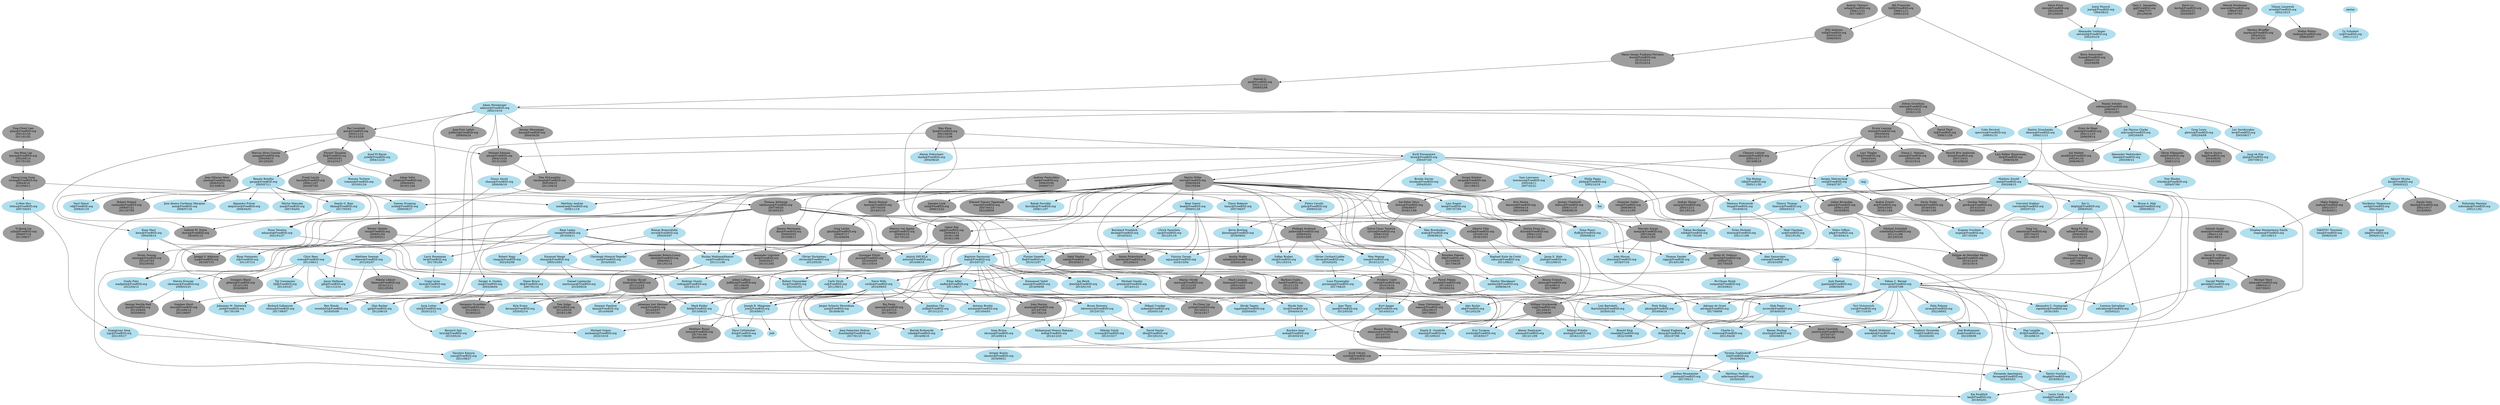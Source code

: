 
# This file is meant to list all FreeBSD ports committers and describe the
# mentor-mentee relationships between them.
# The graphical output can be generated from this file with the following
# command:
# $ dot -T png -o file.png committers-ports.dot
#
# The dot binary is part of the graphics/graphviz port.

digraph ports {

# Node definitions follow this example:
#
#   foo [label="Foo Bar\nfoo@FreeBSD.org\n????/??/??"]
#
# ????/??/?? is the date when the commit bit was obtained, usually the one you
# can find in git logs for the access file in the internal/admin branch.
# Use YYYY/MM/DD format.
#
# For returned commit bits, the node definition will follow this example:
#
#   foo [label="Foo Bar\nfoo@FreeBSD.org\n????/??/??\n????/??/??"]
#
# The first date is the same as for an active committer, the second date is
# the date when the commit bit has been returned. Again, check git logs.

node [color=grey62, style=filled, bgcolor=black];

# Alumni go here.. Try to keep things sorted.

ache [label="Andrey Chernov\nache@FreeBSD.org\n1994/11/15\n2017/08/17"]
ahze [label="Michael Johnson\nahze@FreeBSD.org\n2004/10/29\n2013/12/02"]
alexbl [label="Alexander Botero-Lowry\nalexbl@FreeBSD.org\n2006/09/11\n2011/01/14"]
alonso [label="Alonso Schaich\nalonso@FreeBSD.org\n2014/08/14\n2017/08/07"]
anray [label="Andrey Slusar\nanray@FreeBSD.org\n2005/12/11\n2011/01/14"]
araujo [label="Marcelo Araujo\naraujo@FreeBSD.org\n2007/04/26\n2020/11/03"]
asami [label="Satoshi Asami\nasami@FreeBSD.org\n1994/11/18\n2001/09/11"]
ashafer [label="Austin Shafer\nashafer@FreeBSD.org\n2025/01/26"]
avilla [label="Alberto Villa\navilla@FreeBSD.org\n2010/01/24\n2018/10/01"]
avl [label="Alexander Logvinov\navl@FreeBSD.org\n2009/05/27\n2013/12/02"]
az [label="Andrej Zverev\naz@FreeBSD.org\n2005/10/03\n2019/11/04"]
bar [label="Barbara Guida\nbar@FreeBSD.org\n2012/11/25\n2022/12/05"]
beech [label="Beech Rintoul\nbeech@FreeBSD.org\n2007/05/30\n2014/01/10"]
bf [label="Brendan Fabeny\nbf@FreeBSD.org\n2010/06/02\n2017/04/29"]
billf [label="Bill Fumerola\nbillf@FreeBSD.org\n1998/11/11\n2006/12/14"]
brix [label="Henrik Brix Andersen\nbrix@FreeBSD.org\n2007/10/31\n2015/08/26"]
bsam [label="Boris Samorodov\nbsam@FreeBSD.org\n2006/07/20\n2022/06/06"]
chinsan [label="Chinsan Huang\nchinsan@FreeBSD.org\n2007/06/12\n2013/08/17"]
clement [label="Clement Laforet\nclement@FreeBSD.org\n2003/12/17\n2013/08/18"]
clsung [label="Cheng-Lung Sung\nclsung@FreeBSD.org\n2004/8/18\n2015/06/11"]
culot [label="Frederic Culot\nculot@FreeBSD.org\n2010/10/16\n2021/09/06"]
daichi [label="Daichi Goto\ndaichi@FreeBSD.org\n2002/10/17\n2018/06/01"]
dhn [label="Dennis Herrmann\ndhn@FreeBSD.org\n2009/03/03\n2015/06/11"]
dryice [label="Dryice Dong Liu\ndryice@FreeBSD.org\n2006/12/25\n2018/11/06"]
dteske [label="Devin Teske\ndteske@FreeBSD.org\n2018/03/01\n2019/11/05"]
dutra [label="Gabriel M. Dutra\ndutra@FreeBSD.org\n2024/01/12"]
edwin [label="Edwin Groothuis\nedwin@FreeBSD.org\n2002/10/22\n2016/11/16"]
eik [label="Oliver Eikemeier\neik@FreeBSD.org\n2003/11/12\n2006/12/14"]
erwin [label="Erwin Lansing\nerwin@FreeBSD.org\n2003/06/04\n2016/10/12"]
fjoe [label="Max Khon\nfjoe@FreeBSD.org\n2001/08/06\n2021/12/06"]
flz [label="Florent Thoumie\nflz@FreeBSD.org\n2005/03/01\n2014/10/17"]
gabor [label="Gabor Kovesdan\ngabor@FreeBSD.org\n2006/12/05\n2019/09/02"]
gblach [label="Grzegorz Blach\ngblach@FreeBSD.org\n2012/11/03\n2020/08/03"]
gj [label="Gary L. Jennejohn\ngj@FreeBSD.org\n1994/??/??\n2012/04/20"]
glarkin [label="Greg Larkin\nglarkin@FreeBSD.org\n2008/07/17\n2014/06/04"]
gnn [label="George Neville-Neil\ngnn@FreeBSD.org\n2013/09/04\n2020/06/02"]
gordon [label="Gordon Tetlow\ngordon@FreeBSD.org\n2014/10/14\n2019/04/08"]
hq [label="Herve Quiroz\nhq@FreeBSD.org\n2004/08/05\n2014/03/02"]
ijliao [label="Ying-Chieh Liao\nijliao@FreeBSD.org\n2001/01/20\n2011/01/02"]
itetcu [label="Ion-Mihai Tetcu\nitetcu@FreeBSD.org\n2006/06/07\n2018/11/06"]
jacula [label="Giuseppe Pilichi\njacula@FreeBSD.org\n2010/04/05\n2011/10/14"]
jadawin [label="Philippe Audeoud\njadawin@FreeBSD.org\n2008/03/02\n2020/10/05"]
jlaffaye [label="Julien Laffaye\njlaffaye@FreeBSD.org\n2011/06/06\n2021/06/07"]
jmallett [label="Juli Mallett\njmallett@FreeBSD.org\n2003/01/16\n2006/08/10"]
jmelo [label="Jean Milanez Melo\njmelo@FreeBSD.org\n2006/03/31\n2013/08/18"]
johans [label="Johan Selst\njohans@FreeBSD.org\n2006/04/01\n2019/11/04"]
jsa [label="Joseph S. Atkinson\njsa@FreeBSD.org\n2010/07/15"]
junovitch [label="Jason Unovitch\njunovitch@FreeBSD.org\n2015/07/27\n2018/01/04"]
jylefort [label="Jean-Yves Lefort\njylefort@FreeBSD.org\n2008/04/24"]
kevlo [label="Kevin Lo\nkevlo@FreeBSD.org\n2003/02/21\n2020/09/07"]
kmoore [label="Kris Moore\nkmoore@FreeBSD.org\n2009/04/14\n2021/05/04"]
koitsu [label="Jeremy Chadwick\nkoitsu@FreeBSD.org\n2006/11/10\n2008/08/18"]
koobs [label="Kubilay Kocak\nkoobs@FreeBSD.org\n2012/12/24\n2022/03/07"]
laszlof [label="Frank Laszlo\nlaszlof@FreeBSD.org\n2006/11/07\n2010/07/05"]
lbr [label="Lars Balker Rasmussen\nlbr@FreeBSD.org\n2006/04/30"]
leeym [label="Yen-Ming Lee\nleeym@FreeBSD.org\n2002/08/14\n2017/01/02"]
lifanov [label="Nikolai Lifanov\nlifanov@FreeBSD.org\n2016/12/11\n2021/05/04"]
linimon [label="Mark Linimon\nlinimon@FreeBSD.org\n2003/10/23\n2022/05/05"]
lioux [label="Mario Sergio Fujikawa Ferriera\nlioux@FreeBSD.org\n2015/10/14\n2015/10/14"]
lippe [label="Felippe de Meirelles Motta\nlippe@FreeBSD.org\n2015/14/10\n2015/10/14"]
lth [label="Lars Thegler\nlth@FreeBSD.org\n2004/05/04\n2018/10/07"]
lx [label="David Thiel\nlx@FreeBSD.org\n2006/11/29"]
maho [label="Maho Nakata\nmaho@FreeBSD.org\n2002/10/17\n2018/03/11"]
marcel [label="Marcel Moolenaar\nmarcel@FreeBSD.org\n1999/07/03\n2007/07/01"]
marino [label="John Marino\nmarino@FreeBSD.org\n2013/07/04\n2017/02/10"]
marius [label="Marius Strobl\nmarius@FreeBSD.org\n2012/12/29\n2023/02/07"]
markus [label="Markus Brueffer\nmarkus@FreeBSD.org\n2004/02/21\n2011/07/05"]
mezz [label="Jeremy Messenger\nmezz@FreeBSD.org\n2004/04/30"]
mharo [label="Michael Haro\nmharo@FreeBSD.org\n1999/04/13\n2007/09/01"]
miwi [label="Martin Wilke\nmiwi@FreeBSD.org\n2006/06/04\n2021/05/04"]
mnag [label="Marcus Alves Grando\nmnag@FreeBSD.org\n2005/09/15\n2012/02/01"]
mva [label="Marcus von Appen\nmva@FreeBSD.org\n2009/02/16\n2017/01/22"]
nemoliu [label="Tong Liu\nnemoliu@FreeBSD.org\n2007/04/25\n2011/09/15"]
nemysis [label="Rusmir Dusko\nnemysis@FreeBSD.org\n2013/07/31\n2018/09/03"]
nox [label="Juergen Lock\nnox@FreeBSD.org\n2006/12/22"]
obrien [label="David E. O'Brien\nobrien@FreeBSD.org\n1996/10/29\n2015/06/11"]
pat [label="Patrick Li\npat@FreeBSD.org\n2001/11/14\n2008/02/08"]
pav [label="Pav Lucistnik\npav@FreeBSD.org\n2003/11/12\n2013/12/20"]
pawel [label="Pawel Pekala\npawel@FreeBSD.org\n2011/03/11\n2018/02/24"]
pclin [label="Po-Chien Lin\npclin@FreeBSD.org\n2013/02/11\n2014/10/17"]
pgj [label="Gabor Pali\npgj@FreeBSD.org\n2009/04/12\n2018/11/06\n2018/11/06"]
pgollucci [label="Philip M. Gollucci\npgollucci@FreeBSD.org\n2008/07/21\n2017/03/29"]
rafan [label="Rong-En Fan\nrafan@FreeBSD.org\n2006/06/23\n2015/01/21"]
rezny [label="Matthew Rezny\nrezny@FreeBSD.org\n2017/01/09\n2019/02/04"]
rnoland [label="Robert Noland\nrnoland@FreeBSD.org\n2008/07/21\n2011/07/05"]
rpaulo [label="Rui Paulo\nrpaulo@FreeBSD.org\n2014/07/15\n2017/08/20"]
sahil [label="Sahil Tandon\nsahil@FreeBSD.org\n2010/04/11"]
sat [label="Andrew Pantyukhin\nsat@FreeBSD.org\n2006/05/06\n2009/07/17"]
scheidell [label="Michael Scheidell\nscheidell@FreeBSD.org\n2011/11/06\n2013/03/19"]
seanc [label="Sean Chittenden\nseanc@FreeBSD.org\n2002/08/15\n2007/09/01"]
sergei [label="Sergei Kolobov\nsergei@FreeBSD.org\n2003/10/21\n2011/09/15"]
shurd [label="Stephen Hurd\nshurd@FreeBSD.org\n2014/06/14\n2021/06/07"]
simon [label="Simon L. Nielsen\nsimon@FreeBSD.org\n2005/01/08\n2015/10/14"]
sobomax [label="Maxim Sobolev\nsobomax@FreeBSD.org\n2000/05/17\n2018/12/03"]
sperber [label="Armin Pirkovitsch\nsperber@FreeBSD.org\n2012/04/15"]
stas [label="Stanislav Sedov\nstas@FreeBSD.org\n2006/09/18\n2011/11/05"]
stefan [label="Stefan Walter\nstefan@FreeBSD.org\n2006/05/07"]
steve [label="Steve Price\nsteve@FreeBSD.org\n2003/02/06\n2012/04/03"]
sylvio [label="Sylvio Cesar Teixeira\nsylvio@FreeBSD.org\n2009/10/29\n2014/10/17"]
tabthorpe [label="Thomas Abthorpe\ntabthorpe@FreeBSD.org\n2007/08/20\n2018/02/23"]
tj [label="Tom Judge\ntj@FreeBSD.org\n2012/05/28\n2018/11/06"]
tmclaugh [label="Tom McLaughlin\ntmclaugh@FreeBSD.org\n2005/09/15\n2011/04/16"]
trasz [label="Edward Tomasz Napierala\ntrasz@FreeBSD.org\n2007/04/12\n2022/06/06"]
uzsolt [label="Zsolt Udvari\nuzsolt@FreeBSD.org\n2024/01/12"]
vg [label="Veniamin Gvozdikov\nvg@FreeBSD.org\n2013/06/11\n2018/02/23"]
wg [label="William Grzybowski\nwg@FreeBSD.org\n2013/04/01\n2022/06/06"]
will [label="Will Andrews\nwill@FreeBSD.org\n2000/03/20\n2006/09/01"]
wxs [label="Wesley Shields\nwxs@FreeBSD.org\n2008/01/03\n2018/03/11"]
xmj [label="Johannes Jost Meixner\nxmj@FreeBSD.org\n2014/04/07\n2015/07/01"]
yzlin [label="Yi-Jheng Lin\nyzlin@FreeBSD.org\n2009/07/19\n2013/08/17"]
zeising [label="Niclas Zeising\nzeising@FreeBSD.org\n2012/07/03\n2022/05/02"]
znerd [label="Ernst de Haan\nznerd@FreeBSD.org\n2001/11/15\n2006/09/14"]

node [color=lightblue2, style=filled, bgcolor=black];

# Current ports committers go here. Try to keep things sorted.

"0mp" [label="Mateusz Piotrowski\n0mp@FreeBSD.org\n2018/06/16"]
acm [label="Jose Alonso Cardenas Marquez\nacm@FreeBSD.org\n2006/07/18"]
adamw [label="Adam Weinberger\nadamw@FreeBSD.org\n2002/10/16"]
adridg [label="Adriaan de Groot\nadridg@FreeBSD.org\n2017/09/08"]
ak [label="Alex Kozlov\nak@FreeBSD.org\n2012/02/29"]
ale [label="Alex Dupre\nale@FreeBSD.org\n2004/01/12"]
alepulver [label="Alejandro Pulver\nalepulver@FreeBSD.org\n2006/04/01"]
alexey [label="Alexey Degtyarev\nalexey@FreeBSD.org\n2013/11/09"]
amdmi3 [label="Dmitry Marakasov\namdmi3@FreeBSD.org\n2008/06/19"]
antoine [label="Antoine Brodin\nantoine@FreeBSD.org\n2013/04/03"]
arrowd [label="Gleb Popov\narrowd@FreeBSD.org\n2018/05/18"]
arved [label="Tilman Linneweh\narved@FreeBSD.org\n2002/10/15"]
ashish [label="Ashish SHUKLA\nashish@FreeBSD.org\n2010/06/10"]
bapt [label="Baptiste Daroussin\nbapt@FreeBSD.org\n2010/07/27"]
bdrewery [label="Bryan Drewery\nbdrewery@FreeBSD.org\n2012/07/31"]
beat [label="Beat Gaetzi\nbeat@FreeBSD.org\n2009/01/28"]
bland [label="Alexander Nedotsukov\nbland@FreeBSD.org\n2003/08/14"]
bmah [label="Bruce A. Mah\nbmah@FreeBSD.org\n2000/08/23"]
bofh [label="Muhammad Moinur Rahman\nbofh@FreeBSD.org\n2014/12/23"]
brnrd [label="Bernard Spil\nbrnrd@FreeBSD.org\n2015/05/24"]
brooks [label="Brooks Davies\nbrooks@FreeBSD.org\n2004/05/03"]
cmt [label="Christoph Moench-Tegeder\ncmt@FreeBSD.org\n2016/03/01"]
cperciva [label="Colin Percival\ncperciva@FreeBSD.org\n2006/01/31"]
crees [label="Chris Rees\ncrees@FreeBSD.org\n2011/06/11"]
cs [label="Carlo Strub\ncs@FreeBSD.org\n2011/09/13"]
cy [label="Cy Schubert\ncy@FreeBSD.org\n2001/11/13"]
danfe [label="Alexey Dokuchaev\ndanfe@FreeBSD.org\n2004/08/20"]
danilo [label="Danilo E. Gondolfo\ndanilo@FreeBSD.org\n2013/09/23"]
db [label="Diane Bruce\ndb@FreeBSD.org\n2007/01/18"]
dbaio [label="Danilo G. Baio\ndbaio@FreeBSD.org\n2017/05/03"]
dbn [label="David Naylor\ndbn@FreeBSD.org\n2013/01/14"]
dch [label="Dave Cottlehuber\ndch@FreeBSD.org\n2017/09/09"]
decke [label="Bernhard Froehlich\ndecke@FreeBSD.org\n2010/03/21"]
delphij [label="Xin Li\ndelphij@FreeBSD.org\n2006/05/01"]
demon [label="Dmitry Sivachenko\ndemon@FreeBSD.org\n2000/11/13"]
diizzy [label="Daniel Engberg\ndiizzy@FreeBSD.org\n2021/07/06"]
dmgk [label="Dmitri Goutnik\ndmgk@FreeBSD.org\n2019/09/15"]
driesm [label="Dries Michiels\ndriesm@FreeBSD.org\n2021/11/06"]
dumbbell [label="Jean-Sebastien Pedron\ndumbbell@FreeBSD.org\n2017/01/10"]
dvl [label="Dan Langille\ndvl@FreeBSD.org\n2014/08/10"]
eadler [label="Eitan Adler\neadler@FreeBSD.org\n2011/08/17"]
eduardo [label="Nuno Teixeira\neduardo@FreeBSD.org\n2021/01/27"]
egypcio [label="Vin&iacute;cius Zavam\negypcio@FreeBSD.org\n2018/10/04"]
ehaupt [label="Emanuel Haupt\nehaupt@FreeBSD.org\n2005/10/03"]
ericbsd [label="Eric Turgeon\nericbsd@FreeBSD.org\n2018/03/17"]
eugen [label="Eugene Grosbein\neugen@FreeBSD.org\n2017/03/04"]
farrokhi [label="Babak Farrokhi\nfarrokhi@FreeBSD.org\n2006/11/07"]
feld [label="Mark Felder\nfeld@FreeBSD.org\n2013/06/25"]
fernape [label="Fernando Apesteguia\nfernape@FreeBSD.org\n2018/03/03"]
flo [label="Florian Smeets\nflo@FreeBSD.org\n2010/12/07"]
fluffy [label="Dima Panov\nfluffy@FreeBSD.org\n2009/08/10"]
fuz [label="Robert Clausecker\nfuz@FreeBSD.org\n2023/02/02"]
gahr [label="Pietro Cerutti\ngahr@FreeBSD.org\n2008/02/20"]
garga [label="Renato Botelho\ngarga@FreeBSD.org\n2005/07/11"]
gerald [label="Gerald Pfeifer\ngerald@FreeBSD.org\n2002/04/03"]
gjb [label="Glen Barber\ngjb@FreeBSD.org\n2012/06/19"]
glewis [label="Greg Lewis\nglewis@FreeBSD.org\n2002/04/08"]
grembo [label="Michael Gmelin\ngrembo@FreeBSD.org\n2014/01/21"]
hrs [label="Hiroki Sato\nhrs@FreeBSD.org\n2004/04/10"]
jase [label="Jase Thew\njase@FreeBSD.org\n2012/05/30"]
jbeich [label="Jan Beich\njbeich@FreeBSD.org\n2015/01/19"]
jbo [label="Joel Bodenmann\njbo@FreeBSD.org\n2023/09/06"]
jgh [label="Jason Helfman\njgh@FreeBSD.org\n2011/12/16"]
jhale [label="Jason E. Hale\njhale@FreeBSD.org\n2012/09/10"]
jhixson [label="John Hixson\njhixson@FreeBSD.org\n2018/07/16"]
jkim [label="Jung-uk Kim\njkim@FreeBSD.org\n2007/09/12"]
jmd [label="Johannes M. Dieterich\njmd@FreeBSD.org\n2017/01/09"]
joerg [label="Joerg Wunsch\njoerg@FreeBSD.org\n1994/08/22"]
joneum [label="Jochen Neumeister\njoneum@FreeBSD.org\n2017/05/11"]
josef [label="Josef El-Rayes\njosef@FreeBSD.org\n2004/12/20"]
jpaetzel [label="Josh Paetzel\njpaetzel@FreeBSD.org\n2008/09/05"]
jrm [label="Joseph R. Mingrone\njrm@FreeBSD.org\n2016/09/17"]
jsm [label="Jesper Schmitz Mouridsen\njsm@FreeBSD.org\n2018/06/30"]
kai [label="Kai Knoblich\nkai@FreeBSD.org\n2019/02/01"]
kami [label="Dominic Fandrey\nkami@FreeBSD.org\n2014/09/09"]
kbowling [label="Kevin Bowling\nkbowling@FreeBSD.org\n2018/09/02"]
kevans [label="Kyle Evans\nkevans@FreeBSD.org\n2020/02/14"]
knu [label="Akinori Musha\nknu@FreeBSD.org\n2000/03/22"]
krion [label="Kirill Ponomarew\nkrion@FreeBSD.org\n2003/07/20"]
kwm [label="Koop Mast\nkwm@FreeBSD.org\n2004/09/14"]
lawrance [label="Sam Lawrance\nlawrance@FreeBSD.org\n2005/04/11\n2007/02/21"]
lbartoletti [label="Loïc Bartoletti\nlbartoletti@FreeBSD.org\n2020/01/02"]
lcook [label="Lewis Cook\nlcook@FreeBSD.org\n2021/01/21"]
ler [label="Larry Rosenman\nler@FreeBSD.org\n2017/01/09"]
leres [label="Craig Leres\nleres@FreeBSD.org\n2017/10/10"]
lev [label="Lev Serebryakov\nlev@FreeBSD.org\n2003/06/17"]
lme [label="Lars Engels\nlme@FreeBSD.org\n2007/07/09"]
lwhsu [label="Li-Wen Hsu\nlwhsu@FreeBSD.org\n2007/04/03"]
madpilot [label="Guido Falsi\nmadpilot@FreeBSD.org\n2012/04/12"]
makc [label="Max Brazhnikov\nmakc@FreeBSD.org\n2008/08/25"]
mandree [label="Matthias Andree\nmandree@FreeBSD.org\n2009/11/18"]
manu [label="Emmanuel Vadot\nmanu@FreeBSD.org\n2018/09/06"]
marcus [label="Joe Marcus Clarke\nmarcus@FreeBSD.org\n2002/04/05"]
martymac [label="Ganael Laplanche\nmartymac@FreeBSD.org\n2010/09/24"]
mat [label="Mathieu Arnold\nmat@FreeBSD.org\n2003/08/15"]
matthew [label="Matthew Seaman\nmatthew@FreeBSD.org\n2012/02/07"]
meta [label="Koichiro Iwao\nmeta@FreeBSD.org\n2018/03/19"]
mfechner [label="Matthias Fechner\nmfechner@FreeBSD.org\n2018/03/01"]
michaelo [label="Michael Osipov\nmichaelo@FreeBSD.org\n2023/10/16"]
mikael [label="Mikael Urankar\nmikael@FreeBSD.org\n2020/01/16"]
milki [label="Jonathan Chu\nmilki@FreeBSD.org\n2013/12/15"]
misha [label="Mikhail Pchelin\nmisha@FreeBSD.org\n2016/11/15"]
mm [label="Martin Matuska\nmm@FreeBSD.org\n2007/04/04"]
mmokhi [label="Mahdi Mokhtari\nmmokhi@FreeBSD.org\n2017/02/09"]
nc [label="Neel Chauhan\nnc@FreeBSD.org\n2021/01/02"]
netchild [label="Alexander Leidinger\nnetchild@FreeBSD.org\n2002/03/19"]
nobutaka [label="Nobutaka Mantani\nnobutaka@FreeBSD.org\n2001/11/02"]
nork [label="Norikatsu Shigemura\nnork@FreeBSD.org\n2002/04/01"]
novel [label="Roman Bogorodskiy\nnovel@FreeBSD.org\n2005/03/07"]
olivier [label="Olivier Cochard-Labbe\nolivier@FreeBSD.org\n2016/02/02"]
olivierd [label="Olivier Duchateau\nolivierd@FreeBSD.org\n2012/05/29"]
osa [label="Sergey A. Osokin\nosa@FreeBSD.org\n2003/06/04"]
otis [label="Juraj Lutter\notis@FreeBSD.org\n2020/12/12"]
pfg [label="Pedro Giffuni\npfg@FreeBSD.org\n2019/04/14"]
philip [label="Philip Paeps\nphilip@FreeBSD.org\n2005/10/19"]
pi [label="Kurt Jaeger\npi@FreeBSD.org\n2014/03/14"]
pizzamig [label="Luca Pizzamiglio\npizzamig@FreeBSD.org\n2017/08/25"]
pkubaj [label="Piotr Kubaj\npkubaj@FreeBSD.org\n2019/04/14"]
rakuco [label="Raphael Kubo da Costa\nrakuco@FreeBSD.org\n2011/08/22"]
rene [label="Rene Ladan\nrene@FreeBSD.org\n2010/04/11"]
rhurlin [label="Rainer Hurling\nrhurlin@FreeBSD.org\n2020/08/31"]
riggs [label="Thomas Zander\nriggs@FreeBSD.org\n2014/01/09"]
rigoletto [label="Alexandre C. Guimaraes\nrigoletto@FreeBSD.org\n2018/10/01"]
rm [label="Ruslan Makhmatkhanov\nrm@FreeBSD.org\n2011/11/06"]
rnagy [label="Robert Nagy\nrnagy@FreeBSD.org\n2023/02/08"]
robak [label="Bartek Rutkowski\nrobak@FreeBSD.org\n2014/06/10"]
rodrigo [label="Rodrigo Osorio\nrodrigo@FreeBSD.org\n2014/01/15"]
romain [label="Romain Tartiere\nromain@FreeBSD.org\n2010/01/24"]
ronald [label="Ronald Klop\nronald@FreeBSD.org\n2022/10/06"]
salvadore [label="Lorenzo Salvadore\nsalvadore@FreeBSD.org\n2020/02/21"]
samm [label="Alex Samorukov\nsamm@FreeBSD.org\n2019/10/09"]
sbruno [label="Sean Bruno\nsbruno@FreeBSD.org\n2014/09/14"]
sbz [label="Sofian Brabez\nsbz@FreeBSD.org\n2011/03/14"]
sem [label="Sergey Matveychuk\nsem@FreeBSD.org\n2004/07/07"]
shaun [label="Shaun Amott\nshaun@FreeBSD.org\n2006/06/19"]
skozlov [label="Sergey Kozlov\nskozlov@FreeBSD.org\n2018/09/21"]
skreuzer [label="Steven Kreuzer\nskreuzer@FreeBSD.org\n2009/03/25"]
stephen [label="Stephen Montgomery-Smith\nstephen@FreeBSD.org\n2011/06/13"]
sunpoet [label="Po-Chuan Hsieh\nsunpoet@FreeBSD.org\n2010/09/21"]
swills [label="Steve Wills\nswills@FreeBSD.org\n2010/09/03"]
tagattie [label="Hiroki Tagato\ntagattie@FreeBSD.org\n2020/04/01"]
tcberner [label="Tobias C. Berner\ntcberner@FreeBSD.org\n2016/07/06"]
tdb [label="Tim Bishop\ntdb@FreeBSD.org\n2005/11/30"]
thierry [label="Thierry Thomas\nthierry@FreeBSD.org\n2004/03/15"]
tijl [label="Tijl Coosemans\ntijl@FreeBSD.org\n2013/03/27"]
timur [label="Timur Bakeyev\ntimur@FreeBSD.org\n2007/06/07"]
tobik [label="Tobias Kortkamp\ntobik@FreeBSD.org\n2017/02/08"]
tota [label="TAKATSU Tomonari\ntota@FreeBSD.org\n2009/03/30"]
trhodes [label="Tom Rhodes\ntrhodes@FreeBSD.org\n2004/07/06"]
trociny [label="Mikolaj Golub\ntrociny@FreeBSD.org\n2013/10/17"]
tz [label="Torsten Zuehlsdorff\ntz@FreeBSD.org\n2016/06/04"]
ultima [label="Richard Gallamore\nultima@FreeBSD.org\n2017/06/07"]
uqs [label="Ulrich Spoerlein\nuqs@FreeBSD.org\n2012/01/19"]
vd [label="Vasil Dimov\nvd@FreeBSD.org\n2006/01/19"]
vvd [label="Vladimir Druzenko\nvvd@FreeBSD.org\n2023/02/02"]
vishwin [label="Charlie Li\nvishwin@FreeBSD.org\n2021/04/29"]
vsevolod [label="Vsevolod Stakhov\nvsevolod@FreeBSD.org\n2005/07/22"]
wen [label="Wen Heping\nwen@FreeBSD.org\n2010/12/13"]
woodsb02 [label="Ben Woods\nwoodsb02@FreeBSD.org\n2016/05/09"]
xride [label="Soeren Straarup\nxride@FreeBSD.org\n2006/09/27"]
yasu [label="Yasuhiro Kimura\nyasu@FreeBSD.org\n2021/08/27"]
ygy [label="Guangyuan Yang\nygy@FreeBSD.org\n2021/05/17"]
yuri [label="Yuri Victorovich\nyuri@FreeBSD.org\n2017/10/30"]
zi [label="Ryan Steinmetz\nzi@FreeBSD.org\n2011/07/14"]
zirias [label="Felix Palmen\nzirias@FreeBSD.org\n2022/08/02"]

# Here are the mentor/mentee relationships.
# Group together all the mentees for a particular mentor.
# Keep the list sorted by mentor login.

"0mp" -> driesm
"0mp" -> nc

adamw -> ahze
adamw -> jylefort
adamw -> ler
adamw -> mezz
adamw -> pav
adamw -> vvd
adamw -> woodsb02

ade -> jpaetzel

ahze -> shaun
ahze -> tmclaugh

amdmi3 -> jrm
amdmi3 -> arrowd

antoine -> dumbbell

araujo -> dmgk
araujo -> egypcio
araujo -> jhixson
araujo -> lippe
araujo -> pclin
araujo -> pgollucci
araujo -> samm

arrowd -> diizzy
arrowd -> rhurlin
arrowd -> vishwin
arrowd -> vvd

arved -> markus
arved -> stefan

asami -> obrien

avilla -> jhale
avilla -> rakuco

az -> eugen

bdrewery -> dbn
bdrewery -> sbruno
bdrewery -> trociny

bapt -> bdrewery
bapt -> bofh
bapt -> dumbbell
bapt -> eadler
bapt -> ericbsd
bapt -> grembo
bapt -> jbeich
bapt -> jlaffaye
bapt -> kevans
bapt -> manu
bapt -> marius
bapt -> marino
bapt -> rodrigo
bapt -> rpaulo
bapt -> sbruno

beat -> decke
beat -> egypcio
beat -> marius
beat -> sperber
beat -> uqs

beech -> glarkin
beech -> mva

billf -> sobomax
billf -> will

bofh -> uzsolt

brooks -> kmoore

clement -> tdb
clement -> lawrance

clsung -> lwhsu
clsung -> tabthorpe

crees -> feld
crees -> gjb
crees -> jgh
crees -> madpilot
crees -> gblach
crees -> tijl

cs -> kami

culot -> danilo
culot -> jase
culot -> marino
culot -> pi
culot -> wg

db -> tj
db -> shurd

dbaio -> dutra
dbaio -> eduardo

decke -> sperber

delphij -> junovitch
delphij -> nemoliu
delphij -> rafan

demon -> mat

diizzy -> uzsolt

eadler -> ak
eadler -> antoine
eadler -> dbn
eadler -> bdrewery
eadler -> gjb
eadler -> milki
eadler -> tj
eadler -> vg

eduardo -> fuz

edwin -> cperciva
edwin -> erwin
edwin -> linimon
edwin -> lx

ehaupt -> db
ehaupt -> martymac
ehaupt -> tagattie

eik -> sem
eik -> trhodes

erwin -> brix
erwin -> clement
erwin -> gabor
erwin -> gordon
erwin -> lbr
erwin -> lth
erwin -> simon

feld -> brnrd
feld -> junovitch
feld -> mmokhi
feld -> rezny

fernape -> lcook

fjoe -> danfe
fjoe -> flo
fjoe -> krion
fjoe -> osa

flo -> bar
flo -> fuz
flo -> jase
flo -> jbeich
flo -> grembo

fluffy -> vishwin

flz -> garga
flz -> johans
flz -> laszlof
flz -> romain

jpaetzel -> misha
jpaetzel -> wg

gabor -> lippe
gabor -> pgj
gabor -> stephen
gabor -> scheidell

garga -> acm
garga -> alepulver
garga -> dbaio
garga -> dutra
garga -> eduardo
garga -> mandree
garga -> mm
garga -> rnoland
garga -> vd
garga -> wxs
garga -> xride

gerald -> salvadore

glarkin -> avl
glarkin -> cs
glarkin -> rm

glewis -> hq
glewis -> jkim

hrs -> meta

ijliao -> leeym

imp -> dteske

itetcu -> ak
itetcu -> araujo
itetcu -> dryice
itetcu -> sahil
itetcu -> sylvio

jadawin -> bapt
jadawin -> flo
jadawin -> olivier
jadawin -> pi
jadawin -> riggs
jadawin -> sbz
jadawin -> wen

joerg -> netchild

joneum -> kai

jrm -> dch
jrm -> jwb
jrm -> michaelo

junovitch -> tz

kbowling -> ashafer

kmoore -> jhixson

knu -> daichi
knu -> maho
knu -> nobutaka
knu -> nork

koobs -> brnrd
koobs -> kami
koobs -> kevans
koobs -> woodsb02
koobs -> xmj

krion -> "0mp"
krion -> brooks
krion -> kbowling
krion -> miwi
krion -> novel
krion -> philip
krion -> samm
krion -> sat
krion -> sem
krion -> sergei

kwm -> jsa
kwm -> rodrigo
kwm -> zeising

lawrance -> itetcu

lbartoletti -> diizzy

leeym -> clsung

ler -> leres

lifanov -> ultima

linimon -> hrs
linimon -> pkubaj

lioux -> pat

lme -> pizzamig
lme -> tobik

lwhsu -> ygy
lwhsu -> yzlin

maho -> stephen
maho -> tota

manu -> mikael

marcus -> ahze
marcus -> bland
marcus -> eik
marcus -> jmallett

marino -> bofh
marino -> robak

makc -> alonso
makc -> bf
makc -> jhale
makc -> rakuco

mat -> "0mp"
mat -> bmah
mat -> dteske
mat -> dvl
mat -> gordon
mat -> mmokhi
mat -> seanc
mat -> tcberner
mat -> thierry
mat -> tobik
mat -> woodsb02
mat -> rigoletto
mat -> pkubaj

matthew -> leres
matthew -> lifanov
matthew -> ultima

meta -> yasu

mezz -> tmclaugh

miwi -> amdmi3
miwi -> antoine
miwi -> avilla
miwi -> beat
miwi -> bf
miwi -> cmt
miwi -> decke
miwi -> dhn
miwi -> farrokhi
miwi -> fluffy
miwi -> gahr
miwi -> jhixson
miwi -> joneum
miwi -> jsm
miwi -> kai
miwi -> kmoore
miwi -> lme
miwi -> makc
miwi -> mandree
miwi -> mva
miwi -> nemysis
miwi -> nox
miwi -> olivierd
miwi -> pawel
miwi -> rm
miwi -> sbz
miwi -> sperber
miwi -> sylvio
miwi -> tabthorpe
miwi -> trasz
miwi -> wen
miwi -> zeising

mnag -> jmelo

nectar -> cy

netchild -> bsam

nork -> ale

novel -> alexbl
novel -> ehaupt
novel -> rm

obrien -> mharo
obrien -> gerald

olivier -> pizzamig

osa -> otis
osa -> vg

otis -> michaelo

pat -> adamw

pav -> ahze
pav -> flz
pav -> josef
pav -> kwm
pav -> mnag

pawel -> nemysis

pgj -> ashish
pgj -> jacula

pgollucci -> junovitch
pgollucci -> sunpoet
pgollucci -> swills

philip -> driesm
philip -> fox
philip -> koitsu

pi -> meta
pi -> tz

pizzamig -> tagattie

pkubaj -> ronald

rafan -> chinsan

rakuco -> adridg
rakuco -> alonso
rakuco -> tcberner

rene -> bar
rene -> cmt
rene -> crees
rene -> egypcio
rene -> jgh
rene -> jmd
rene -> joneum
rene -> ler
rene -> olivierd
rene -> ronald
rene -> rnagy

rm -> koobs
rm -> vg

sahil -> culot
sahil -> eadler

sat -> beech

sbruno -> skozlov

sem -> az
sem -> anray
sem -> delphij
sem -> stas

shaun -> timur
shaun -> matthew

skreuzer -> gnn
skreuzer -> shurd

sobomax -> demon
sobomax -> glewis
sobomax -> lev
sobomax -> marcus
sobomax -> znerd

stas -> araujo

steve -> netchild

swills -> dch
swills -> feld
swills -> jmd
swills -> jrm
swills -> jsm
swills -> lbartoletti
swills -> mfechner
swills -> milki
swills -> otis
swills -> pclin
swills -> rezny
swills -> robak
swills -> rpaulo
swills -> seanc
swills -> tz
swills -> xmj

tabthorpe -> ashish
tabthorpe -> avilla
tabthorpe -> avl
tabthorpe -> bapt
tabthorpe -> crees
tabthorpe -> dhn
tabthorpe -> fluffy
tabthorpe -> jacula
tabthorpe -> jadawin
tabthorpe -> jlaffaye
tabthorpe -> madpilot
tabthorpe -> pgj
tabthorpe -> rene
tabthorpe -> zi
tabthorpe -> gblach

tcberner -> adridg
tcberner -> arrowd
tcberner -> diizzy
tcberner -> fernape
tcberner -> jbo
tcberner -> joneum
tcberner -> kai
tcberner -> lbartoletti
tcberner -> lcook
tcberner -> pkubaj
tcberner -> rhurlin
tcberner -> rigoletto
tcberner -> salvadore
tcberner -> vishwin
tcberner -> vvd
tcberner -> yuri
tcberner -> zirias

thierry -> jadawin
thierry -> riggs
thierry -> pfg

timur -> kbowling

tmclaugh -> itetcu
tmclaugh -> xride

tz -> dmgk
tz -> joneum
tz -> fernape
tz -> mfechner

vsevolod -> eugen

wen -> cs
wen -> culot
wen -> pawel

wg -> alexey
wg -> danilo
wg -> dvl
wg -> ericbsd
wg -> misha
wg -> nemysis

will -> lioux

wxs -> jsa
wxs -> nemysis
wxs -> sahil
wxs -> skreuzer
wxs -> swills
wxs -> zi

ygy -> yasu

zirias -> jbo

}
